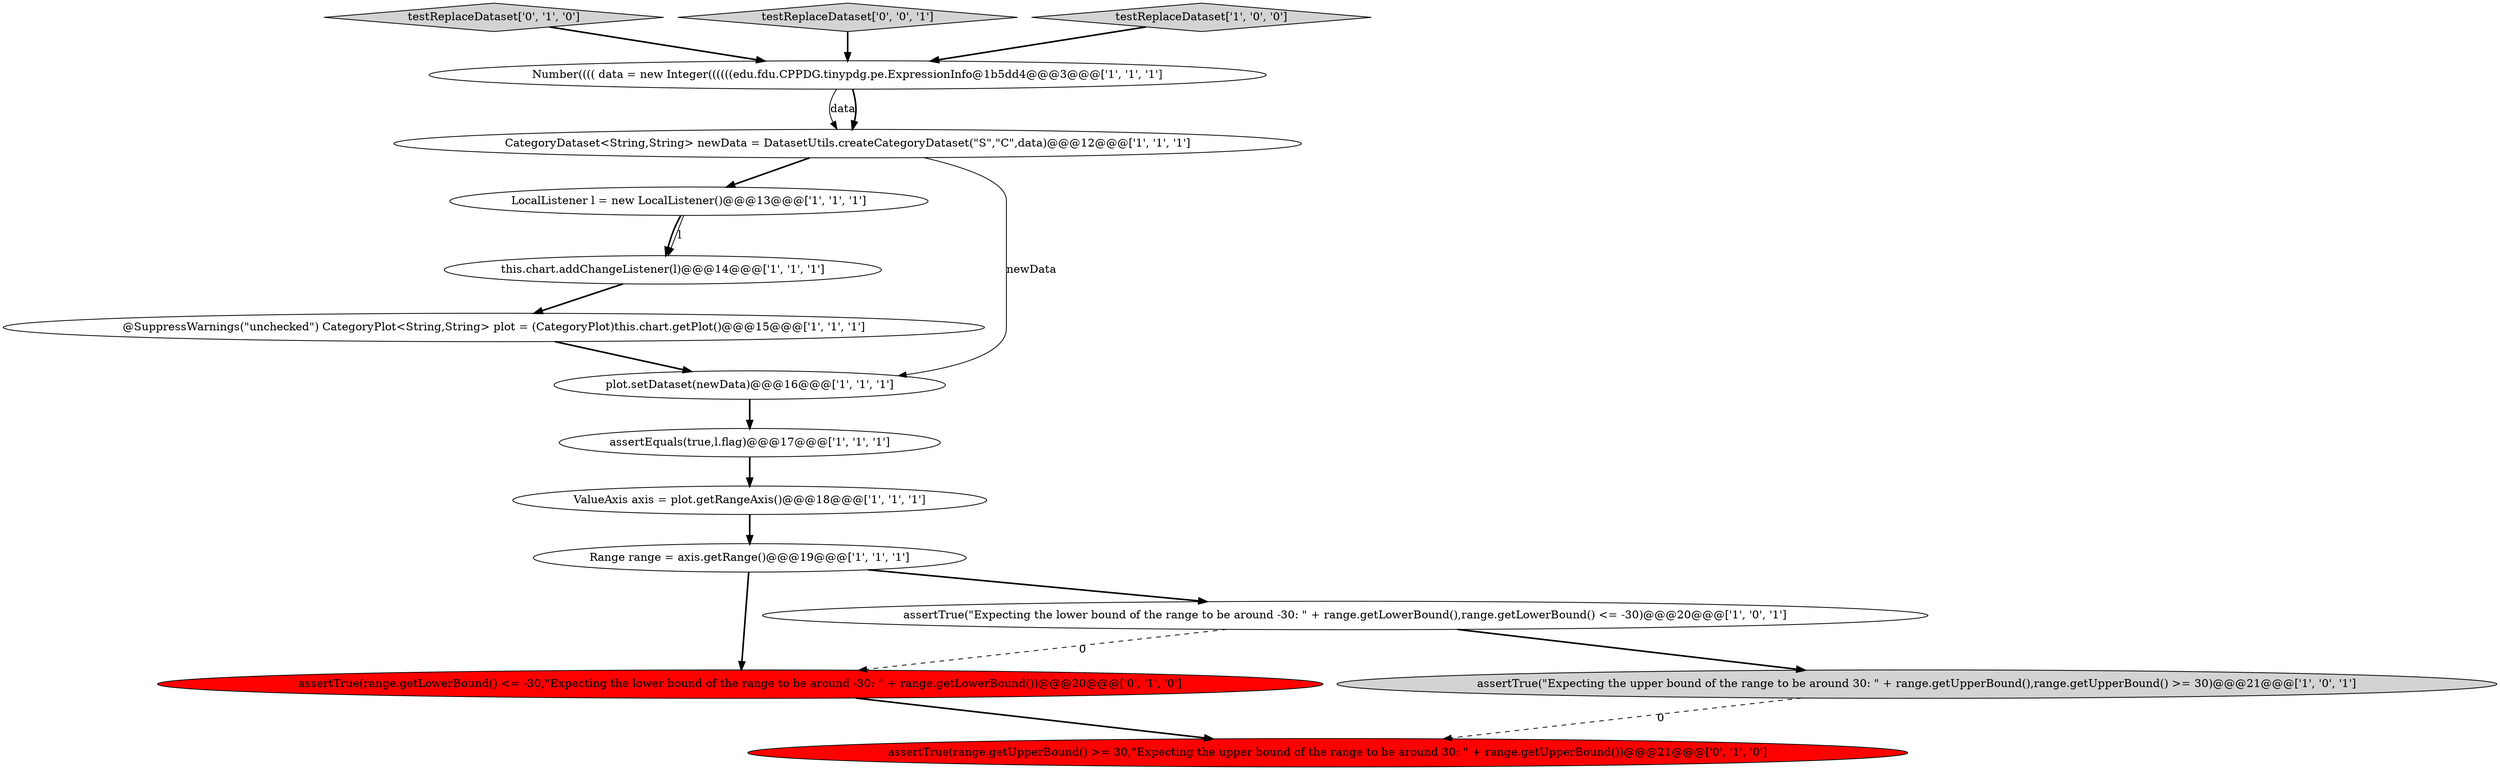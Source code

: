 digraph {
12 [style = filled, label = "assertTrue(range.getUpperBound() >= 30,\"Expecting the upper bound of the range to be around 30: \" + range.getUpperBound())@@@21@@@['0', '1', '0']", fillcolor = red, shape = ellipse image = "AAA1AAABBB2BBB"];
14 [style = filled, label = "testReplaceDataset['0', '1', '0']", fillcolor = lightgray, shape = diamond image = "AAA0AAABBB2BBB"];
9 [style = filled, label = "@SuppressWarnings(\"unchecked\") CategoryPlot<String,String> plot = (CategoryPlot)this.chart.getPlot()@@@15@@@['1', '1', '1']", fillcolor = white, shape = ellipse image = "AAA0AAABBB1BBB"];
0 [style = filled, label = "ValueAxis axis = plot.getRangeAxis()@@@18@@@['1', '1', '1']", fillcolor = white, shape = ellipse image = "AAA0AAABBB1BBB"];
3 [style = filled, label = "LocalListener l = new LocalListener()@@@13@@@['1', '1', '1']", fillcolor = white, shape = ellipse image = "AAA0AAABBB1BBB"];
13 [style = filled, label = "assertTrue(range.getLowerBound() <= -30,\"Expecting the lower bound of the range to be around -30: \" + range.getLowerBound())@@@20@@@['0', '1', '0']", fillcolor = red, shape = ellipse image = "AAA1AAABBB2BBB"];
4 [style = filled, label = "this.chart.addChangeListener(l)@@@14@@@['1', '1', '1']", fillcolor = white, shape = ellipse image = "AAA0AAABBB1BBB"];
6 [style = filled, label = "CategoryDataset<String,String> newData = DatasetUtils.createCategoryDataset(\"S\",\"C\",data)@@@12@@@['1', '1', '1']", fillcolor = white, shape = ellipse image = "AAA0AAABBB1BBB"];
2 [style = filled, label = "Number(((( data = new Integer((((((edu.fdu.CPPDG.tinypdg.pe.ExpressionInfo@1b5dd4@@@3@@@['1', '1', '1']", fillcolor = white, shape = ellipse image = "AAA0AAABBB1BBB"];
10 [style = filled, label = "assertEquals(true,l.flag)@@@17@@@['1', '1', '1']", fillcolor = white, shape = ellipse image = "AAA0AAABBB1BBB"];
1 [style = filled, label = "assertTrue(\"Expecting the lower bound of the range to be around -30: \" + range.getLowerBound(),range.getLowerBound() <= -30)@@@20@@@['1', '0', '1']", fillcolor = white, shape = ellipse image = "AAA0AAABBB1BBB"];
7 [style = filled, label = "assertTrue(\"Expecting the upper bound of the range to be around 30: \" + range.getUpperBound(),range.getUpperBound() >= 30)@@@21@@@['1', '0', '1']", fillcolor = lightgray, shape = ellipse image = "AAA0AAABBB1BBB"];
5 [style = filled, label = "plot.setDataset(newData)@@@16@@@['1', '1', '1']", fillcolor = white, shape = ellipse image = "AAA0AAABBB1BBB"];
11 [style = filled, label = "Range range = axis.getRange()@@@19@@@['1', '1', '1']", fillcolor = white, shape = ellipse image = "AAA0AAABBB1BBB"];
15 [style = filled, label = "testReplaceDataset['0', '0', '1']", fillcolor = lightgray, shape = diamond image = "AAA0AAABBB3BBB"];
8 [style = filled, label = "testReplaceDataset['1', '0', '0']", fillcolor = lightgray, shape = diamond image = "AAA0AAABBB1BBB"];
9->5 [style = bold, label=""];
7->12 [style = dashed, label="0"];
4->9 [style = bold, label=""];
6->3 [style = bold, label=""];
5->10 [style = bold, label=""];
0->11 [style = bold, label=""];
6->5 [style = solid, label="newData"];
14->2 [style = bold, label=""];
15->2 [style = bold, label=""];
13->12 [style = bold, label=""];
2->6 [style = solid, label="data"];
8->2 [style = bold, label=""];
11->13 [style = bold, label=""];
11->1 [style = bold, label=""];
3->4 [style = bold, label=""];
2->6 [style = bold, label=""];
1->7 [style = bold, label=""];
10->0 [style = bold, label=""];
3->4 [style = solid, label="l"];
1->13 [style = dashed, label="0"];
}
